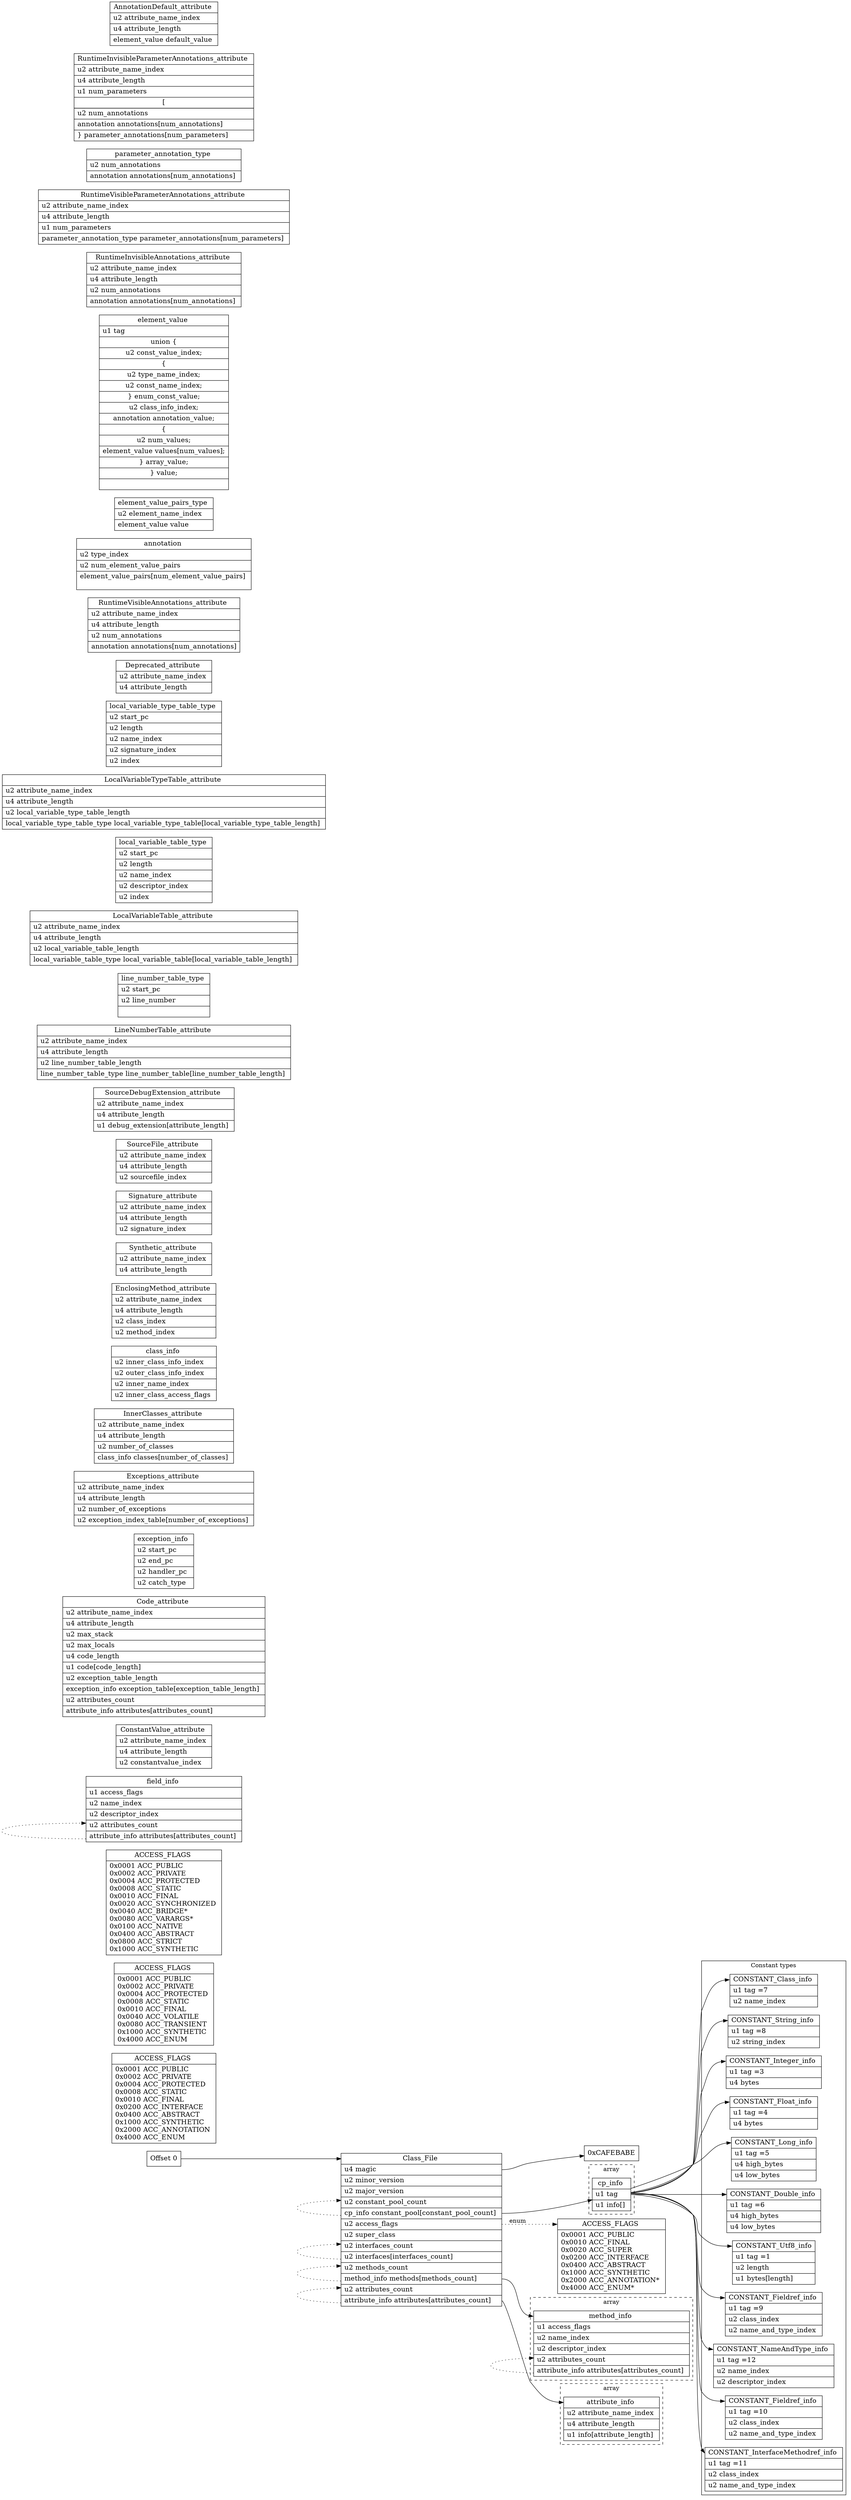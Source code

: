 digraph g {
graph [
rankdir = "LR"
];
node [
fontsize = "16"
shape = "record"
];
edge [
];

HOF [
	label = "<top> Offset 0\l"
];

class [
label = "\
<top> Class_File \n|\
<magic> u4 magic \l|\
u2 minor_version \l|\
u2 major_version \l|\
<constant_pool_count> u2 constant_pool_count \l|\
   <constant_pool> cp_info constant_pool[constant_pool_count] \l|\
<access_flags> u2 access_flags \l|\
u2 super_class \l|\
<interfaces_count> u2 interfaces_count  \l|\
<interfaces> u2 interfaces[interfaces_count] \l|\
<methods_count> u2 methods_count \l|\
<methods> method_info methods[methods_count] \l|\
<attributes_count> u2 attributes_count \l|\
   <attributes> attribute_info attributes[attributes_count] \l"
];

magic [
label = "0xCAFEBABE"
];

ACCESS_FLAGS [
label = "<top> ACCESS_FLAGS \n |\
0x0001 ACC_PUBLIC \l\
0x0010 ACC_FINAL \l\
0x0020 ACC_SUPER \l\
0x0200 ACC_INTERFACE \l\
0x0400 ACC_ABSTRACT \l\
0x1000 ACC_SYNTHETIC \l\
0x2000 ACC_ANNOTATION* \l\
0x4000 ACC_ENUM* \l"
];

ACCESS_FLAGS_nested [
label = "<top> ACCESS_FLAGS \n |\
0x0001 ACC_PUBLIC \l\
0x0002 ACC_PRIVATE \l\
0x0004 ACC_PROTECTED \l\
0x0008 ACC_STATIC \l\
0x0010 ACC_FINAL \l\
0x0200 ACC_INTERFACE \l\
0x0400 ACC_ABSTRACT \l\
0x1000 ACC_SYNTHETIC \l\
0x2000 ACC_ANNOTATION \l\
0x4000 ACC_ENUM \l"
];

ACCESS_FLAGS_field [
label = "<top> ACCESS_FLAGS \n |\
0x0001 ACC_PUBLIC \l\
0x0002 ACC_PRIVATE \l\
0x0004 ACC_PROTECTED \l\
0x0008 ACC_STATIC \l\
0x0010 ACC_FINAL \l\
0x0040 ACC_VOLATILE \l\
0x0080 ACC_TRANSIENT \l\
0x1000 ACC_SYNTHETIC \l\
0x4000 ACC_ENUM \l"
];

ACCESS_FLAGS_methods [
label = "<top> ACCESS_FLAGS \n |\
0x0001 ACC_PUBLIC \l\
0x0002 ACC_PRIVATE \l\
0x0004 ACC_PROTECTED \l\
0x0008 ACC_STATIC \l\
0x0010 ACC_FINAL \l\
0x0020 ACC_SYNCHRONIZED \l\
0x0040 ACC_BRIDGE* \l\
0x0080 ACC_VARARGS* \l\
0x0100 ACC_NATIVE \l\
0x0400 ACC_ABSTRACT \l\
0x0800 ACC_STRICT \l\
0x1000 ACC_SYNTHETIC \l"
];

field_info [
label = "<top> field_info \n |\
u1 access_flags \l|\
u2 name_index \l|\
u2 descriptor_index \l|\
<attributes_count> u2 attributes_count \l|\
<attributes> attribute_info attributes[attributes_count] \l"
];

subgraph cluster_method_info_array {
label = "array"
style = "dashed"

method_info [
label = "<top> method_info \n |\
u1 access_flags  \l|\
u2 name_index \l|\
u2 descriptor_index \l|\
<attributes_count> u2 attributes_count \l|\
<attributes> attribute_info attributes[attributes_count] \l"
];

}

/*
constant_types [
label = "<top> Constant types \n|\
1 CONSTANT_Utf8 \l\
2 \l\
3 CONSTANT_Integer \l\
4 CONSTANT_Float \l\
5 CONSTANT_Long \l\
6 CONSTANT_Double \l\
7 CONSTANT_Class \l\
8 CONSTANT_String \l\
9 CONSTANT_Fieldref \l\
10 CONSTANT_Methodref \l\
11 CONSTANT_InterfaceMethodref \l\
12 CONSTANT_NameAndType \l"
];
*/

subgraph cluster_cp_info_array {
label = "array"
style = "dashed"

cp_info [
label = "<top> cp_info \n \
|<tag> u1 tag \l\
|<info> u1 info[] \l"
];

}

subgraph cluster {
label = "Constant types"

CONSTANT_Class_info [
label = "<top> CONSTANT_Class_info \n|\
u1 tag =7\l|\
u2 name_index \l"
];

CONSTANT_String_info [
label = "<top> CONSTANT_String_info \n|\
u1 tag =8\l|\
u2 string_index \l"
];

CONSTANT_Integer_info [
label = "<top> CONSTANT_Integer_info \n|\
u1 tag =3\l|\
u4 bytes \l"
];

CONSTANT_Float_info [
label = "<top> CONSTANT_Float_info \n|\
u1 tag =4\l|\
u4 bytes \l"
];

CONSTANT_Long_info [
label = "<top> CONSTANT_Long_info\n|\
u1 tag =5\l|\
u4 high_bytes \l|\
u4 low_bytes \l"
];

CONSTANT_Double_info [
label = "<top> CONSTANT_Double_info \n|\
u1 tag =6\l|\
u4 high_bytes \l|\
u4 low_bytes \l"
];

CONSTANT_Utf8_info [
label = "<top> CONSTANT_Utf8_info\n|\
u1 tag =1\l|\
u2 length \l|\
u1 bytes[length] \l"
];

CONSTANT_Fieldref_info [
label = "<top> CONSTANT_Fieldref_info \n|\
u1 tag =9\l|\
u2 class_index \l|\
u2 name_and_type_index \l"
];

CONSTANT_NameAndType_info [
label = "<top> CONSTANT_NameAndType_info \n|\
u1 tag =12\l|\
u2 name_index \l|\
u2 descriptor_index \l"
];

CONSTANT_Methodref_info [
label = "<top> CONSTANT_Fieldref_info \n|\
u1 tag =10\l|\
u2 class_index \l|\
u2 name_and_type_index \l"
];

CONSTANT_InterfaceMethodref_info [
label = "<top> CONSTANT_InterfaceMethodref_info \n|\
u1 tag =11\l|\
u2 class_index \l|\
u2 name_and_type_index \l"
];

}

subgraph cluster_attribute_info_array {
label = "array"
style = "dashed"

attribute_info [
label = "<top> attribute_info \n|\
u2 attribute_name_index \l|\
u4 attribute_length \l|\
u1 info[attribute_length] \l"
];

}

ConstantValue_attribute [
label = "<top> ConstantValue_attribute \n|\
u2 attribute_name_index \l|\
u4 attribute_length \l|\
u2 constantvalue_index \l"
];

Code_attribute [
label = "<top> Code_attribute \n|\
u2 attribute_name_index \l|\
u4 attribute_length \l|\
u2 max_stack \l|\
u2 max_locals \l|\
u4 code_length  \l|\
u1 code[code_length] \l|\
u2 exception_table_length \l|\
exception_info exception_table[exception_table_length] \l|\
u2 attributes_count \l|\
attribute_info attributes[attributes_count] \l"
];

exception_info [
label= "<top> exception_info \n|\
u2 start_pc \l|\
u2 end_pc \l|\
u2 handler_pc \l|\
u2 catch_type \l"
];

Exceptions_attribute [
label = "<top> Exceptions_attribute \n|\
u2 attribute_name_index \l|\
u4 attribute_length \l|\
u2 number_of_exceptions \l|\
u2 exception_index_table[number_of_exceptions] \l"
];

InnerClasses_attribute [
label = "<top> InnerClasses_attribute \n|\
u2 attribute_name_index \l|\
u4 attribute_length \l|\
u2 number_of_classes \l|\
class_info classes[number_of_classes] \l"
];

class_info [
label = "<top> class_info \n|\
u2 inner_class_info_index \l|\
u2 outer_class_info_index \l|\
u2 inner_name_index \l|\
u2 inner_class_access_flags \l"
];

EnclosingMethod_attribute [
label = "<top> EnclosingMethod_attribute \n|\
u2 attribute_name_index \l|\
u4 attribute_length \l|\
u2 class_index  \l|\
u2 method_index \l"
];

Synthetic_attribute [
label = "<top> Synthetic_attribute \n|\
u2 attribute_name_index \l|\
u4 attribute_length \l"
];

Signature_attribute [
label = "<top> Signature_attribute \n|\
u2 attribute_name_index \l|\
u4 attribute_length \l|\
u2 signature_index \l"
];

SourceFile_attribute [
label = "<top> SourceFile_attribute \n|\
u2 attribute_name_index \l|\
u4 attribute_length \l|\
u2 sourcefile_index \l"
];

SourceDebugExtension_attribute [
label = "<top> SourceDebugExtension_attribute \n|\
u2 attribute_name_index \l|\
u4 attribute_length \l|\
u1 debug_extension[attribute_length] \l "
];

LineNumberTable_attribute [
label = "<top> LineNumberTable_attribute \n|\
u2 attribute_name_index \l|\
u4 attribute_length \l|\
u2 line_number_table_length \l|\
line_number_table_type  line_number_table[line_number_table_length] \l"
];

line_number_table_type[
label = "<top> line_number_table_type \n|\
u2 start_pc \l|\
u2 line_number \l|\
"];

LocalVariableTable_attribute [
label = "<top> LocalVariableTable_attribute \n|\
u2 attribute_name_index \l|\
u4 attribute_length \l|\
u2 local_variable_table_length \l|\
local_variable_table_type local_variable_table[local_variable_table_length] \l"
];

local_variable_table_type [
label = "<top> local_variable_table_type \n|\
u2 start_pc \l|\
u2 length \l|\
u2 name_index \l|\
u2 descriptor_index \l|\
u2 index \l"
];

LocalVariableTypeTable_attribute [
label = "<top> LocalVariableTypeTable_attribute \n|\
u2 attribute_name_index \l|\
u4 attribute_length \l|\
u2 local_variable_type_table_length \l|\
local_variable_type_table_type local_variable_type_table[local_variable_type_table_length] \l"
];

local_variable_type_table_type [
label = "<top> local_variable_type_table_type \n|\
u2 start_pc  \l|\
u2 length \l|\
u2 name_index \l|\
u2 signature_index \l|\
u2 index \l"
];

Deprecated_attribute [
label = "<top> Deprecated_attribute \n|\
u2 attribute_name_index \l|\
u4 attribute_length \l"
];

RuntimeVisibleAnnotations_attribute [
label = "<top> RuntimeVisibleAnnotations_attribute \n|\
u2 attribute_name_index \l|\
u4 attribute_length \l|\
u2 num_annotations \l|\
annotation annotations[num_annotations]"
];

annotation [
label = "<top> annotation \n|\
u2 type_index \l|\
u2 num_element_value_pairs \l|\
element_value_pairs[num_element_value_pairs] \l \l"
];

element_value_pairs_type [
label = "<top> element_value_pairs_type \n|\
u2 element_name_index \l|\
element_value value \l"
];

element_value [
label = "<top> element_value \n|\
u1 tag \l|\
union \{ | \
	u2 const_value_index; | \
	\{ | \
	u2 type_name_index; | \
	u2 const_name_index; | \
	\} enum_const_value; | \
	u2 class_info_index; | \
	annotation annotation_value;| \
	\{ | \
	u2 num_values;| \
	element_value values[num_values];| \
	\} array_value;| \
\} value;| \
"];


RuntimeInvisibleAnnotations_attribute [
label = "<top> RuntimeInvisibleAnnotations_attribute \n|\
u2 attribute_name_index \l|\
u4 attribute_length \l|\
u2 num_annotations \l|\
annotation annotations[num_annotations] \l"
];

RuntimeVisibleParameterAnnotations_attribute [
label = "<top> RuntimeVisibleParameterAnnotations_attribute \n|\
u2 attribute_name_index \l|\
u4 attribute_length \l|\
u1 num_parameters \l|\
parameter_annotation_type parameter_annotations[num_parameters] \l"
];


parameter_annotation_type [
label = "<top> parameter_annotation_type \n|\
u2 num_annotations \l|\
annotation annotations[num_annotations] \l" 
];

RuntimeInvisibleParameterAnnotations_attribute [
label = "<top> RuntimeInvisibleParameterAnnotations_attribute \n|\
u2 attribute_name_index \l|\
u4 attribute_length \l|\
u1 num_parameters \l|\
\[ | \
label = \"<top> \n|\
u2 num_annotations \l|\
annotation annotations[num_annotations] \l|\
\} parameter_annotations[num_parameters] \l"
];

AnnotationDefault_attribute [
label = "<top> AnnotationDefault_attribute \n|\
u2 attribute_name_index \l|\
u4 attribute_length \l|\
element_value default_value \l"
];

HOF:top-> class:top;

class:magic-> magic;

class:constant_pool -> cp_info;
cp_info -> CONSTANT_Class_info:top;
cp_info -> CONSTANT_String_info:top;
cp_info -> CONSTANT_Integer_info:top;
cp_info -> CONSTANT_Float_info:top;
cp_info -> CONSTANT_Long_info:top;
cp_info -> CONSTANT_Double_info:top;
cp_info -> CONSTANT_Utf8_info:top;
cp_info -> CONSTANT_Fieldref_info:top;
cp_info -> CONSTANT_NameAndType_info:top;
cp_info -> CONSTANT_InterfaceMethodref_info:top;
cp_info -> CONSTANT_Methodref_info:top;



class:access_flags -> ACCESS_FLAGS:top[label = "enum" style = "dotted"];

class:methods -> method_info:top;
class:attributes -> attribute_info:top;
//cp_info:tag -> constant_types:top;

method_info:attributes -> method_info:attributes_count [style = "dotted"];

field_info:attributes -> field_info:attributes_count [style = "dotted"];
class:constant_pool -> class:constant_pool_count [style="dotted"];
class:interfaces -> class:interfaces_count [style="dotted"];
class:methods -> class:methods_count [style="dotted"];
class:attributes -> class:attributes_count [style="dotted"];
}
